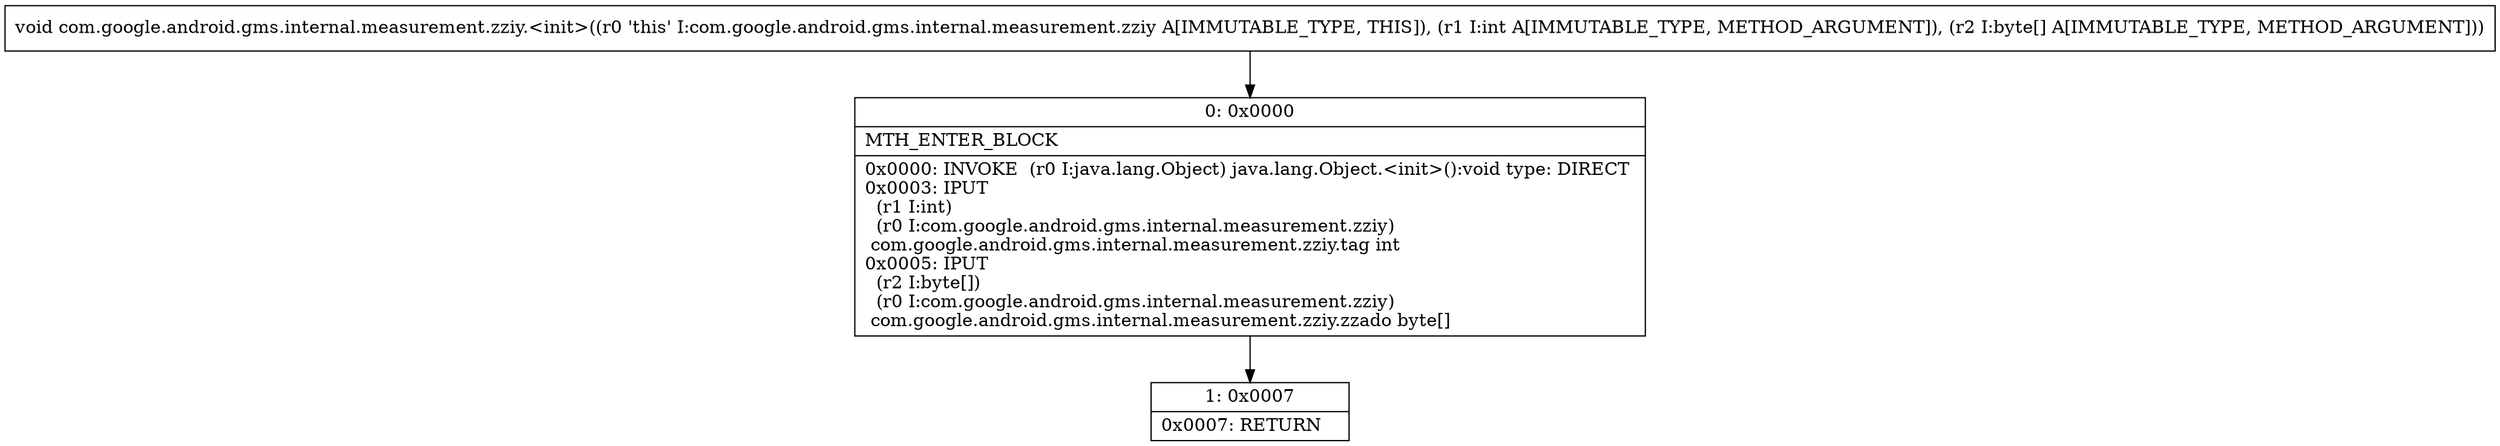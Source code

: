 digraph "CFG forcom.google.android.gms.internal.measurement.zziy.\<init\>(I[B)V" {
Node_0 [shape=record,label="{0\:\ 0x0000|MTH_ENTER_BLOCK\l|0x0000: INVOKE  (r0 I:java.lang.Object) java.lang.Object.\<init\>():void type: DIRECT \l0x0003: IPUT  \l  (r1 I:int)\l  (r0 I:com.google.android.gms.internal.measurement.zziy)\l com.google.android.gms.internal.measurement.zziy.tag int \l0x0005: IPUT  \l  (r2 I:byte[])\l  (r0 I:com.google.android.gms.internal.measurement.zziy)\l com.google.android.gms.internal.measurement.zziy.zzado byte[] \l}"];
Node_1 [shape=record,label="{1\:\ 0x0007|0x0007: RETURN   \l}"];
MethodNode[shape=record,label="{void com.google.android.gms.internal.measurement.zziy.\<init\>((r0 'this' I:com.google.android.gms.internal.measurement.zziy A[IMMUTABLE_TYPE, THIS]), (r1 I:int A[IMMUTABLE_TYPE, METHOD_ARGUMENT]), (r2 I:byte[] A[IMMUTABLE_TYPE, METHOD_ARGUMENT])) }"];
MethodNode -> Node_0;
Node_0 -> Node_1;
}

